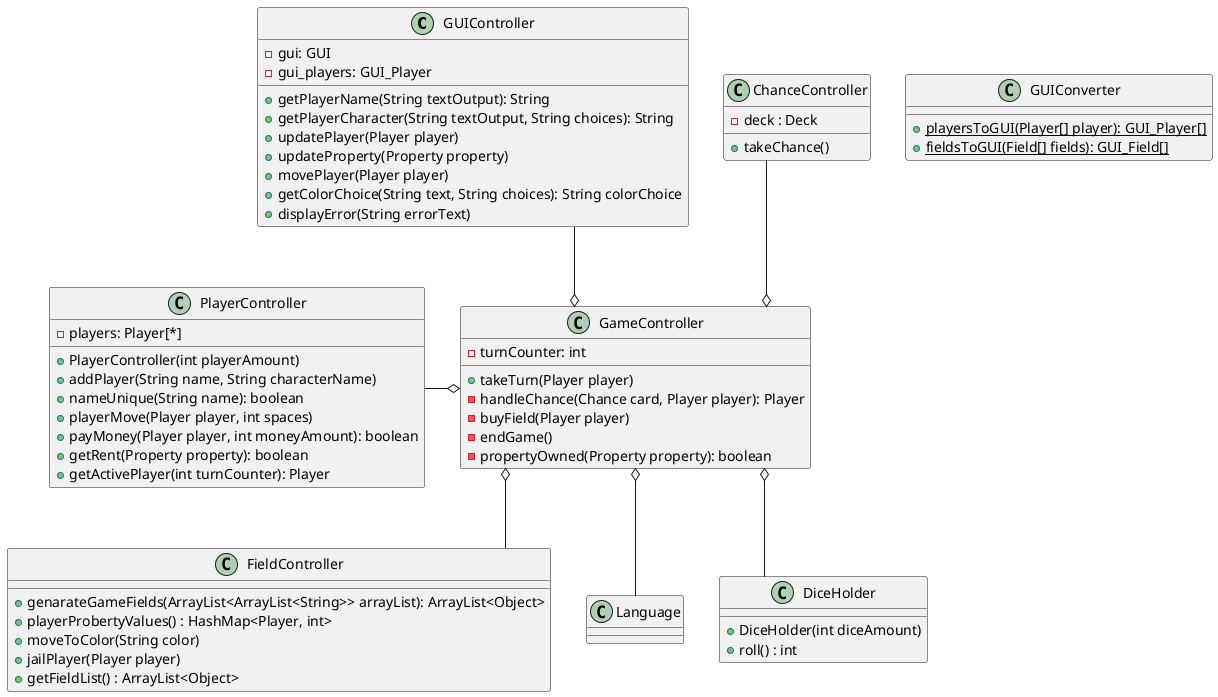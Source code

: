 @startuml
skinparam linetype polyline
skinparam linetype ortho

Class GUIController{
 - gui: GUI
 - gui_players: GUI_Player
 + getPlayerName(String textOutput): String
 + getPlayerCharacter(String textOutput, String choices): String
 + updatePlayer(Player player)
 + updateProperty(Property property)
 + movePlayer(Player player)
 + getColorChoice(String text, String choices): String colorChoice
 + displayError(String errorText)
}
Class GUIConverter{
 {static} + playersToGUI(Player[] player): GUI_Player[]
 {static} + fieldsToGUI(Field[] fields): GUI_Field[]
}
Class GameController{
 - turnCounter: int
 + takeTurn(Player player)
 - handleChance(Chance card, Player player): Player
 - buyField(Player player)
 - endGame()
 - propertyOwned(Property property): boolean
}

Class PlayerController{
 - players: Player[*]
 + PlayerController(int playerAmount)
 + addPlayer(String name, String characterName)
 + nameUnique(String name): boolean
 + playerMove(Player player, int spaces)
 + payMoney(Player player, int moneyAmount): boolean
 + getRent(Property property): boolean
 + getActivePlayer(int turnCounter): Player
}

Class FieldController{
 + genarateGameFields(ArrayList<ArrayList<String>> arrayList): ArrayList<Object>
 + playerProbertyValues() : HashMap<Player, int>
 + moveToColor(String color)
 + jailPlayer(Player player)
 + getFieldList() : ArrayList<Object>
}

Class ChanceController{
 - deck : Deck
 + takeChance()
}

Class Language{

}

Class DiceHolder{
 + DiceHolder(int diceAmount)
 + roll() : int
}
GameController o-up- ChanceController
GameController o-up- GUIController
GameController o-left- PlayerController
GameController o-down- FieldController
GameController o-- DiceHolder
GameController o-- Language

@enduml
